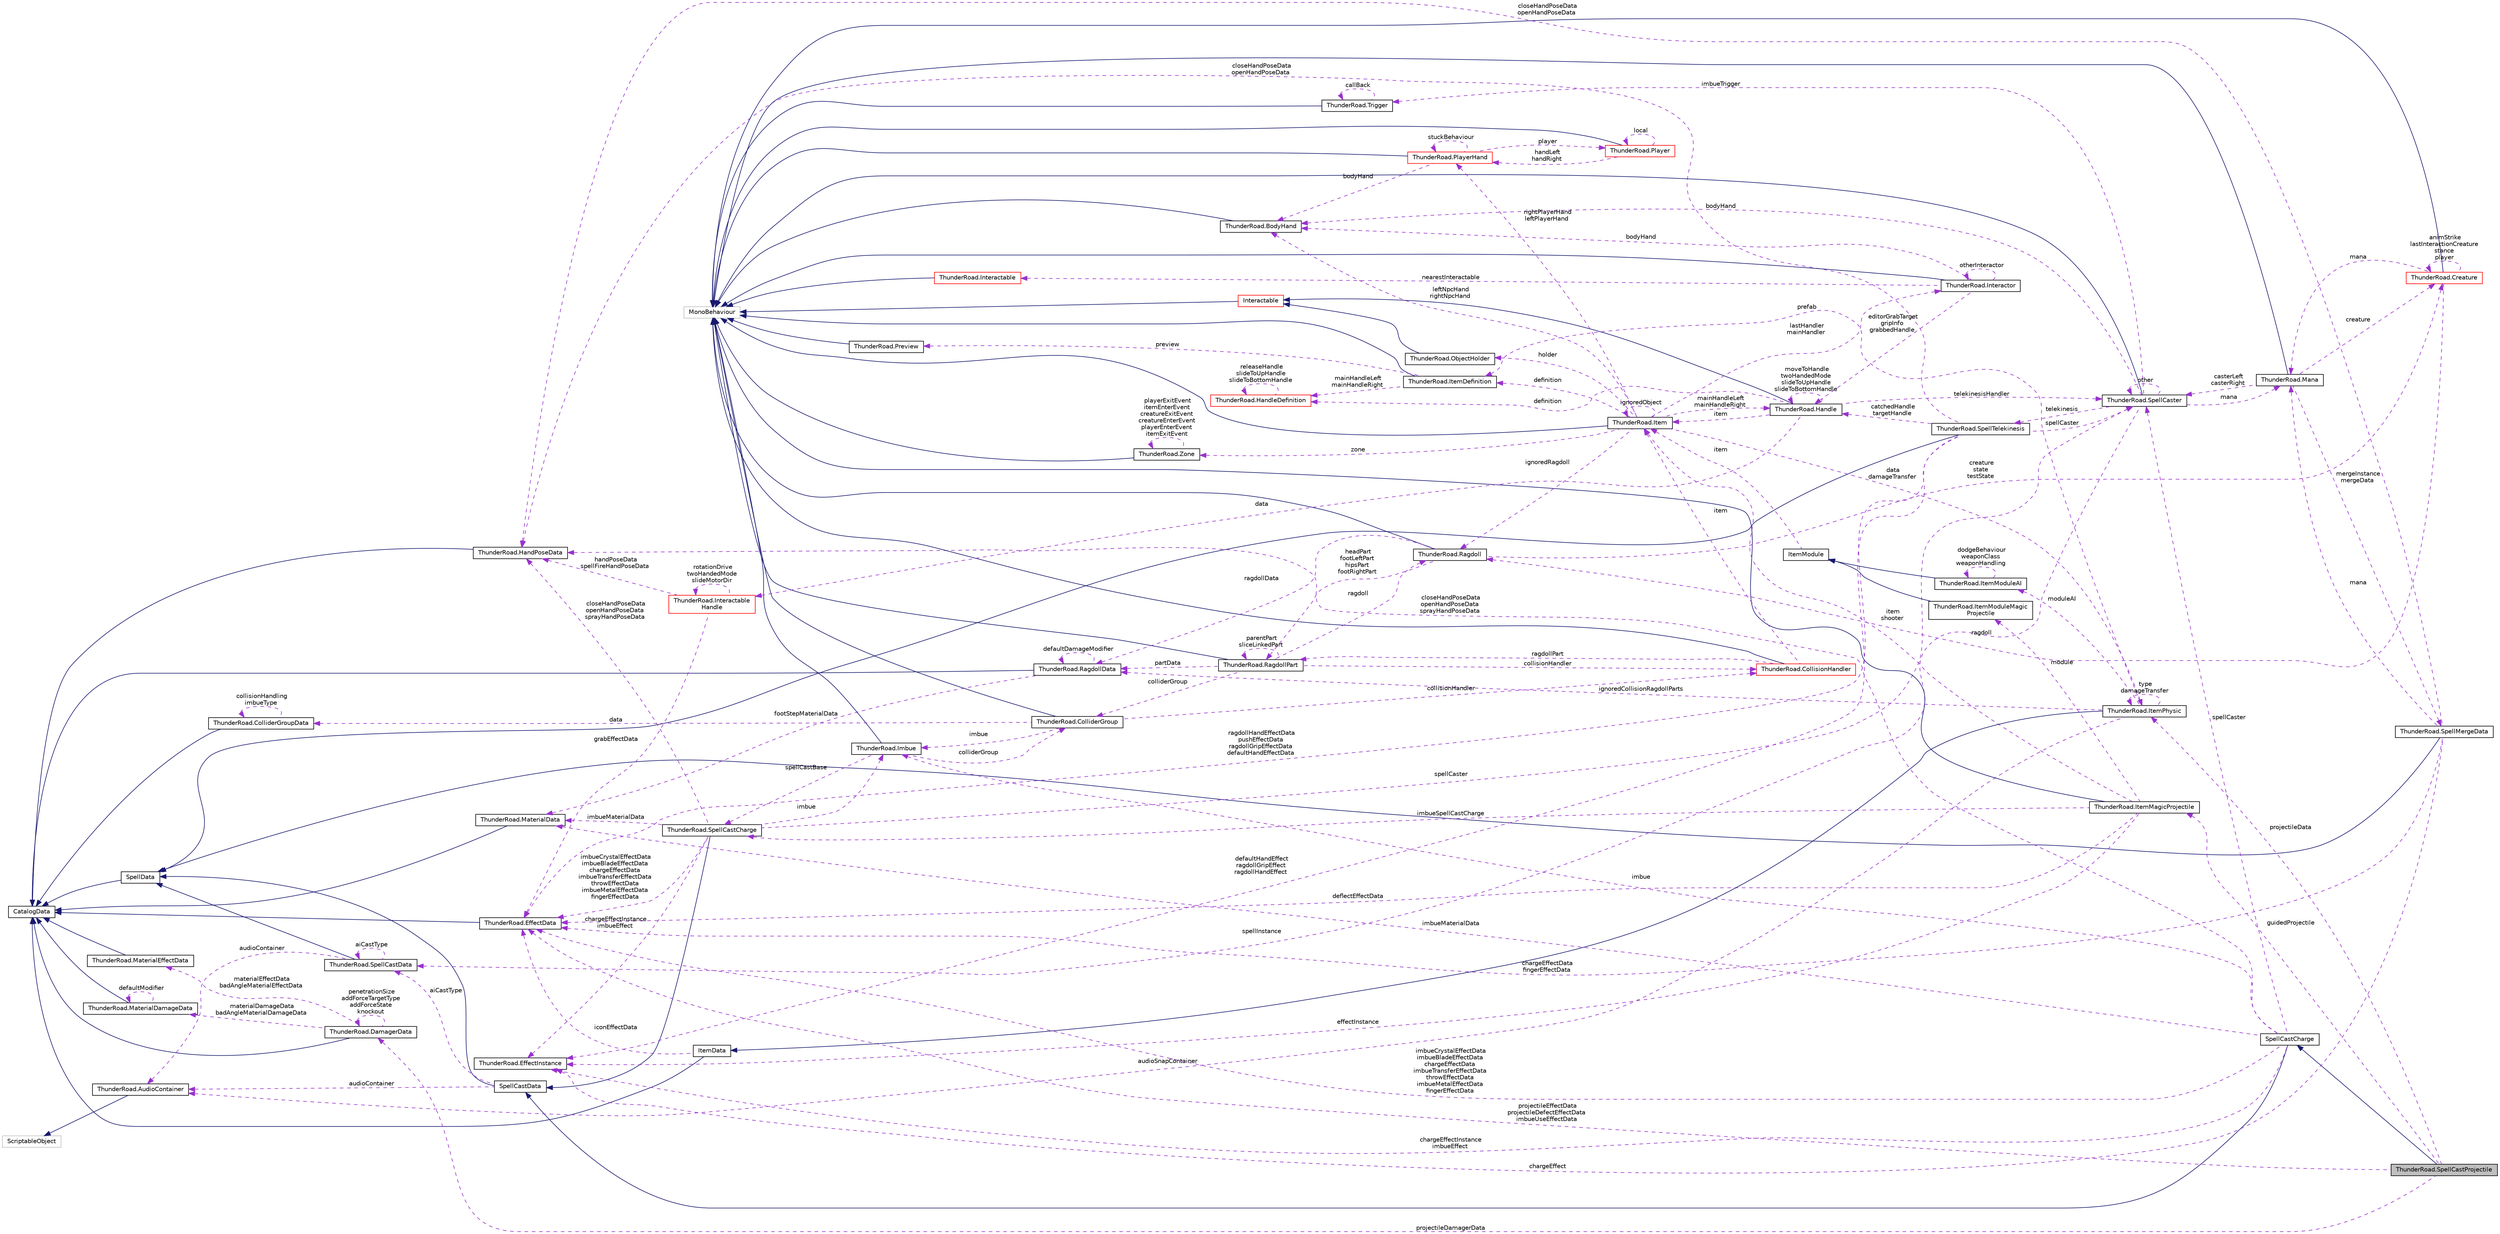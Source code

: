 digraph "ThunderRoad.SpellCastProjectile"
{
 // LATEX_PDF_SIZE
  edge [fontname="Helvetica",fontsize="10",labelfontname="Helvetica",labelfontsize="10"];
  node [fontname="Helvetica",fontsize="10",shape=record];
  rankdir="LR";
  Node1 [label="ThunderRoad.SpellCastProjectile",height=0.2,width=0.4,color="black", fillcolor="grey75", style="filled", fontcolor="black",tooltip="Class SpellCastProjectile. Implements the ThunderRoad.SpellCastCharge"];
  Node2 -> Node1 [dir="back",color="midnightblue",fontsize="10",style="solid",fontname="Helvetica"];
  Node2 [label="SpellCastCharge",height=0.2,width=0.4,color="black", fillcolor="white", style="filled",URL="$class_thunder_road_1_1_spell_cast_charge.html",tooltip="Class SpellCastCharge. Implements the ThunderRoad.SpellCastData"];
  Node3 -> Node2 [dir="back",color="midnightblue",fontsize="10",style="solid",fontname="Helvetica"];
  Node3 [label="SpellCastData",height=0.2,width=0.4,color="black", fillcolor="white", style="filled",URL="$class_thunder_road_1_1_spell_cast_data.html",tooltip="Class SpellCastData. Implements the ThunderRoad.SpellData"];
  Node4 -> Node3 [dir="back",color="midnightblue",fontsize="10",style="solid",fontname="Helvetica"];
  Node4 [label="SpellData",height=0.2,width=0.4,color="black", fillcolor="white", style="filled",URL="$class_thunder_road_1_1_spell_data.html",tooltip="Class SpellData. Implements the ThunderRoad.CatalogData"];
  Node5 -> Node4 [dir="back",color="midnightblue",fontsize="10",style="solid",fontname="Helvetica"];
  Node5 [label="CatalogData",height=0.2,width=0.4,color="black", fillcolor="white", style="filled",URL="$class_thunder_road_1_1_catalog_data.html",tooltip="Class CatalogData."];
  Node6 -> Node3 [dir="back",color="darkorchid3",fontsize="10",style="dashed",label=" audioContainer" ,fontname="Helvetica"];
  Node6 [label="ThunderRoad.AudioContainer",height=0.2,width=0.4,color="black", fillcolor="white", style="filled",URL="$class_thunder_road_1_1_audio_container.html",tooltip="Class AudioContainer. Implements the UnityEngine.ScriptableObject"];
  Node7 -> Node6 [dir="back",color="midnightblue",fontsize="10",style="solid",fontname="Helvetica"];
  Node7 [label="ScriptableObject",height=0.2,width=0.4,color="grey75", fillcolor="white", style="filled",tooltip=" "];
  Node8 -> Node3 [dir="back",color="darkorchid3",fontsize="10",style="dashed",label=" aiCastType" ,fontname="Helvetica"];
  Node8 [label="ThunderRoad.SpellCastData",height=0.2,width=0.4,color="black", fillcolor="white", style="filled",URL="$class_thunder_road_1_1_spell_cast_data.html",tooltip="Class SpellCastData. Implements the ThunderRoad.SpellData"];
  Node4 -> Node8 [dir="back",color="midnightblue",fontsize="10",style="solid",fontname="Helvetica"];
  Node6 -> Node8 [dir="back",color="darkorchid3",fontsize="10",style="dashed",label=" audioContainer" ,fontname="Helvetica"];
  Node8 -> Node8 [dir="back",color="darkorchid3",fontsize="10",style="dashed",label=" aiCastType" ,fontname="Helvetica"];
  Node9 -> Node2 [dir="back",color="darkorchid3",fontsize="10",style="dashed",label=" imbueMaterialData" ,fontname="Helvetica"];
  Node9 [label="ThunderRoad.MaterialData",height=0.2,width=0.4,color="black", fillcolor="white", style="filled",URL="$class_thunder_road_1_1_material_data.html",tooltip="Class MaterialData. Implements the ThunderRoad.CatalogData"];
  Node5 -> Node9 [dir="back",color="midnightblue",fontsize="10",style="solid",fontname="Helvetica"];
  Node10 -> Node2 [dir="back",color="darkorchid3",fontsize="10",style="dashed",label=" imbueCrystalEffectData\nimbueBladeEffectData\nchargeEffectData\nimbueTransferEffectData\nthrowEffectData\nimbueMetalEffectData\nfingerEffectData" ,fontname="Helvetica"];
  Node10 [label="ThunderRoad.EffectData",height=0.2,width=0.4,color="black", fillcolor="white", style="filled",URL="$class_thunder_road_1_1_effect_data.html",tooltip="Class EffectData. Implements the ThunderRoad.CatalogData"];
  Node5 -> Node10 [dir="back",color="midnightblue",fontsize="10",style="solid",fontname="Helvetica"];
  Node11 -> Node2 [dir="back",color="darkorchid3",fontsize="10",style="dashed",label=" closeHandPoseData\nopenHandPoseData\nsprayHandPoseData" ,fontname="Helvetica"];
  Node11 [label="ThunderRoad.HandPoseData",height=0.2,width=0.4,color="black", fillcolor="white", style="filled",URL="$class_thunder_road_1_1_hand_pose_data.html",tooltip="Class HandPoseData. Implements the ThunderRoad.CatalogData"];
  Node5 -> Node11 [dir="back",color="midnightblue",fontsize="10",style="solid",fontname="Helvetica"];
  Node12 -> Node2 [dir="back",color="darkorchid3",fontsize="10",style="dashed",label=" spellCaster" ,fontname="Helvetica"];
  Node12 [label="ThunderRoad.SpellCaster",height=0.2,width=0.4,color="black", fillcolor="white", style="filled",URL="$class_thunder_road_1_1_spell_caster.html",tooltip="Class SpellCaster. Implements the UnityEngine.MonoBehaviour"];
  Node13 -> Node12 [dir="back",color="midnightblue",fontsize="10",style="solid",fontname="Helvetica"];
  Node13 [label="MonoBehaviour",height=0.2,width=0.4,color="grey75", fillcolor="white", style="filled",tooltip=" "];
  Node14 -> Node12 [dir="back",color="darkorchid3",fontsize="10",style="dashed",label=" telekinesis" ,fontname="Helvetica"];
  Node14 [label="ThunderRoad.SpellTelekinesis",height=0.2,width=0.4,color="black", fillcolor="white", style="filled",URL="$class_thunder_road_1_1_spell_telekinesis.html",tooltip="Class SpellTelekinesis. Implements the ThunderRoad.SpellData"];
  Node4 -> Node14 [dir="back",color="midnightblue",fontsize="10",style="solid",fontname="Helvetica"];
  Node10 -> Node14 [dir="back",color="darkorchid3",fontsize="10",style="dashed",label=" ragdollHandEffectData\npushEffectData\nragdollGripEffectData\ndefaultHandEffectData" ,fontname="Helvetica"];
  Node11 -> Node14 [dir="back",color="darkorchid3",fontsize="10",style="dashed",label=" closeHandPoseData\nopenHandPoseData" ,fontname="Helvetica"];
  Node12 -> Node14 [dir="back",color="darkorchid3",fontsize="10",style="dashed",label=" spellCaster" ,fontname="Helvetica"];
  Node15 -> Node14 [dir="back",color="darkorchid3",fontsize="10",style="dashed",label=" catchedHandle\ntargetHandle" ,fontname="Helvetica"];
  Node15 [label="ThunderRoad.Handle",height=0.2,width=0.4,color="black", fillcolor="white", style="filled",URL="$class_thunder_road_1_1_handle.html",tooltip="Class Handle. Implements the ThunderRoad.Interactable"];
  Node16 -> Node15 [dir="back",color="midnightblue",fontsize="10",style="solid",fontname="Helvetica"];
  Node16 [label="Interactable",height=0.2,width=0.4,color="red", fillcolor="white", style="filled",URL="$class_thunder_road_1_1_interactable.html",tooltip="Class Interactable. Implements the UnityEngine.MonoBehaviour"];
  Node13 -> Node16 [dir="back",color="midnightblue",fontsize="10",style="solid",fontname="Helvetica"];
  Node22 -> Node15 [dir="back",color="darkorchid3",fontsize="10",style="dashed",label=" definition" ,fontname="Helvetica"];
  Node22 [label="ThunderRoad.HandleDefinition",height=0.2,width=0.4,color="red", fillcolor="white", style="filled",URL="$class_thunder_road_1_1_handle_definition.html",tooltip="Class HandleDefinition. Implements the ThunderRoad.InteractableDefinition"];
  Node22 -> Node22 [dir="back",color="darkorchid3",fontsize="10",style="dashed",label=" releaseHandle\nslideToUpHandle\nslideToBottomHandle" ,fontname="Helvetica"];
  Node25 -> Node15 [dir="back",color="darkorchid3",fontsize="10",style="dashed",label=" data" ,fontname="Helvetica"];
  Node25 [label="ThunderRoad.Interactable\lHandle",height=0.2,width=0.4,color="red", fillcolor="white", style="filled",URL="$class_thunder_road_1_1_interactable_handle.html",tooltip="Class InteractableHandle. Implements the ThunderRoad.InteractableData"];
  Node10 -> Node25 [dir="back",color="darkorchid3",fontsize="10",style="dashed",label=" grabEffectData" ,fontname="Helvetica"];
  Node25 -> Node25 [dir="back",color="darkorchid3",fontsize="10",style="dashed",label=" rotationDrive\ntwoHandedMode\nslideMotorDir" ,fontname="Helvetica"];
  Node11 -> Node25 [dir="back",color="darkorchid3",fontsize="10",style="dashed",label=" handPoseData\nspellFireHandPoseData" ,fontname="Helvetica"];
  Node12 -> Node15 [dir="back",color="darkorchid3",fontsize="10",style="dashed",label=" telekinesisHandler" ,fontname="Helvetica"];
  Node15 -> Node15 [dir="back",color="darkorchid3",fontsize="10",style="dashed",label=" moveToHandle\ntwoHandedMode\nslideToUpHandle\nslideToBottomHandle" ,fontname="Helvetica"];
  Node27 -> Node15 [dir="back",color="darkorchid3",fontsize="10",style="dashed",label=" item" ,fontname="Helvetica"];
  Node27 [label="ThunderRoad.Item",height=0.2,width=0.4,color="black", fillcolor="white", style="filled",URL="$class_thunder_road_1_1_item.html",tooltip="Class Item. Implements the UnityEngine.MonoBehaviour"];
  Node13 -> Node27 [dir="back",color="midnightblue",fontsize="10",style="solid",fontname="Helvetica"];
  Node28 -> Node27 [dir="back",color="darkorchid3",fontsize="10",style="dashed",label=" lastHandler\nmainHandler" ,fontname="Helvetica"];
  Node28 [label="ThunderRoad.Interactor",height=0.2,width=0.4,color="black", fillcolor="white", style="filled",URL="$class_thunder_road_1_1_interactor.html",tooltip="Class Interactor. Implements the UnityEngine.MonoBehaviour"];
  Node13 -> Node28 [dir="back",color="midnightblue",fontsize="10",style="solid",fontname="Helvetica"];
  Node28 -> Node28 [dir="back",color="darkorchid3",fontsize="10",style="dashed",label=" otherInteractor" ,fontname="Helvetica"];
  Node15 -> Node28 [dir="back",color="darkorchid3",fontsize="10",style="dashed",label=" editorGrabTarget\ngripInfo\ngrabbedHandle" ,fontname="Helvetica"];
  Node29 -> Node28 [dir="back",color="darkorchid3",fontsize="10",style="dashed",label=" nearestInteractable" ,fontname="Helvetica"];
  Node29 [label="ThunderRoad.Interactable",height=0.2,width=0.4,color="red", fillcolor="white", style="filled",URL="$class_thunder_road_1_1_interactable.html",tooltip="Class Interactable. Implements the UnityEngine.MonoBehaviour"];
  Node13 -> Node29 [dir="back",color="midnightblue",fontsize="10",style="solid",fontname="Helvetica"];
  Node30 -> Node28 [dir="back",color="darkorchid3",fontsize="10",style="dashed",label=" bodyHand" ,fontname="Helvetica"];
  Node30 [label="ThunderRoad.BodyHand",height=0.2,width=0.4,color="black", fillcolor="white", style="filled",URL="$class_thunder_road_1_1_body_hand.html",tooltip="Class BodyHand. Implements the UnityEngine.MonoBehaviour"];
  Node13 -> Node30 [dir="back",color="midnightblue",fontsize="10",style="solid",fontname="Helvetica"];
  Node31 -> Node27 [dir="back",color="darkorchid3",fontsize="10",style="dashed",label=" definition" ,fontname="Helvetica"];
  Node31 [label="ThunderRoad.ItemDefinition",height=0.2,width=0.4,color="black", fillcolor="white", style="filled",URL="$class_thunder_road_1_1_item_definition.html",tooltip="Class ItemDefinition. Implements the UnityEngine.MonoBehaviour"];
  Node13 -> Node31 [dir="back",color="midnightblue",fontsize="10",style="solid",fontname="Helvetica"];
  Node22 -> Node31 [dir="back",color="darkorchid3",fontsize="10",style="dashed",label=" mainHandleLeft\nmainHandleRight" ,fontname="Helvetica"];
  Node32 -> Node31 [dir="back",color="darkorchid3",fontsize="10",style="dashed",label=" preview" ,fontname="Helvetica"];
  Node32 [label="ThunderRoad.Preview",height=0.2,width=0.4,color="black", fillcolor="white", style="filled",URL="$class_thunder_road_1_1_preview.html",tooltip="Class Preview. Implements the UnityEngine.MonoBehaviour"];
  Node13 -> Node32 [dir="back",color="midnightblue",fontsize="10",style="solid",fontname="Helvetica"];
  Node33 -> Node27 [dir="back",color="darkorchid3",fontsize="10",style="dashed",label=" ignoredRagdoll" ,fontname="Helvetica"];
  Node33 [label="ThunderRoad.Ragdoll",height=0.2,width=0.4,color="black", fillcolor="white", style="filled",URL="$class_thunder_road_1_1_ragdoll.html",tooltip="Class Ragdoll. Implements the UnityEngine.MonoBehaviour"];
  Node13 -> Node33 [dir="back",color="midnightblue",fontsize="10",style="solid",fontname="Helvetica"];
  Node34 -> Node33 [dir="back",color="darkorchid3",fontsize="10",style="dashed",label=" ragdollData" ,fontname="Helvetica"];
  Node34 [label="ThunderRoad.RagdollData",height=0.2,width=0.4,color="black", fillcolor="white", style="filled",URL="$class_thunder_road_1_1_ragdoll_data.html",tooltip="Class RagdollData. Implements the ThunderRoad.CatalogData"];
  Node5 -> Node34 [dir="back",color="midnightblue",fontsize="10",style="solid",fontname="Helvetica"];
  Node9 -> Node34 [dir="back",color="darkorchid3",fontsize="10",style="dashed",label=" footStepMaterialData" ,fontname="Helvetica"];
  Node34 -> Node34 [dir="back",color="darkorchid3",fontsize="10",style="dashed",label=" defaultDamageModifier" ,fontname="Helvetica"];
  Node35 -> Node33 [dir="back",color="darkorchid3",fontsize="10",style="dashed",label=" headPart\nfootLeftPart\nhipsPart\nfootRightPart" ,fontname="Helvetica"];
  Node35 [label="ThunderRoad.RagdollPart",height=0.2,width=0.4,color="black", fillcolor="white", style="filled",URL="$class_thunder_road_1_1_ragdoll_part.html",tooltip="Class RagdollPart. Implements the UnityEngine.MonoBehaviour"];
  Node13 -> Node35 [dir="back",color="midnightblue",fontsize="10",style="solid",fontname="Helvetica"];
  Node36 -> Node35 [dir="back",color="darkorchid3",fontsize="10",style="dashed",label=" collisionHandler" ,fontname="Helvetica"];
  Node36 [label="ThunderRoad.CollisionHandler",height=0.2,width=0.4,color="red", fillcolor="white", style="filled",URL="$class_thunder_road_1_1_collision_handler.html",tooltip="Class CollisionHandler. Implements the UnityEngine.MonoBehaviour"];
  Node13 -> Node36 [dir="back",color="midnightblue",fontsize="10",style="solid",fontname="Helvetica"];
  Node35 -> Node36 [dir="back",color="darkorchid3",fontsize="10",style="dashed",label=" ragdollPart" ,fontname="Helvetica"];
  Node27 -> Node36 [dir="back",color="darkorchid3",fontsize="10",style="dashed",label=" item" ,fontname="Helvetica"];
  Node34 -> Node35 [dir="back",color="darkorchid3",fontsize="10",style="dashed",label=" partData" ,fontname="Helvetica"];
  Node35 -> Node35 [dir="back",color="darkorchid3",fontsize="10",style="dashed",label=" parentPart\nsliceLinkedPart" ,fontname="Helvetica"];
  Node33 -> Node35 [dir="back",color="darkorchid3",fontsize="10",style="dashed",label=" ragdoll" ,fontname="Helvetica"];
  Node39 -> Node35 [dir="back",color="darkorchid3",fontsize="10",style="dashed",label=" colliderGroup" ,fontname="Helvetica"];
  Node39 [label="ThunderRoad.ColliderGroup",height=0.2,width=0.4,color="black", fillcolor="white", style="filled",URL="$class_thunder_road_1_1_collider_group.html",tooltip="Class ColliderGroup. Implements the UnityEngine.MonoBehaviour"];
  Node13 -> Node39 [dir="back",color="midnightblue",fontsize="10",style="solid",fontname="Helvetica"];
  Node36 -> Node39 [dir="back",color="darkorchid3",fontsize="10",style="dashed",label=" collisionHandler" ,fontname="Helvetica"];
  Node40 -> Node39 [dir="back",color="darkorchid3",fontsize="10",style="dashed",label=" data" ,fontname="Helvetica"];
  Node40 [label="ThunderRoad.ColliderGroupData",height=0.2,width=0.4,color="black", fillcolor="white", style="filled",URL="$class_thunder_road_1_1_collider_group_data.html",tooltip="Class ColliderGroupData. Implements the ThunderRoad.CatalogData"];
  Node5 -> Node40 [dir="back",color="midnightblue",fontsize="10",style="solid",fontname="Helvetica"];
  Node40 -> Node40 [dir="back",color="darkorchid3",fontsize="10",style="dashed",label=" collisionHandling\nimbueType" ,fontname="Helvetica"];
  Node41 -> Node39 [dir="back",color="darkorchid3",fontsize="10",style="dashed",label=" imbue" ,fontname="Helvetica"];
  Node41 [label="ThunderRoad.Imbue",height=0.2,width=0.4,color="black", fillcolor="white", style="filled",URL="$class_thunder_road_1_1_imbue.html",tooltip="Class Imbue. Implements the UnityEngine.MonoBehaviour"];
  Node13 -> Node41 [dir="back",color="midnightblue",fontsize="10",style="solid",fontname="Helvetica"];
  Node39 -> Node41 [dir="back",color="darkorchid3",fontsize="10",style="dashed",label=" colliderGroup" ,fontname="Helvetica"];
  Node42 -> Node41 [dir="back",color="darkorchid3",fontsize="10",style="dashed",label=" spellCastBase" ,fontname="Helvetica"];
  Node42 [label="ThunderRoad.SpellCastCharge",height=0.2,width=0.4,color="black", fillcolor="white", style="filled",URL="$class_thunder_road_1_1_spell_cast_charge.html",tooltip="Class SpellCastCharge. Implements the ThunderRoad.SpellCastData"];
  Node3 -> Node42 [dir="back",color="midnightblue",fontsize="10",style="solid",fontname="Helvetica"];
  Node9 -> Node42 [dir="back",color="darkorchid3",fontsize="10",style="dashed",label=" imbueMaterialData" ,fontname="Helvetica"];
  Node10 -> Node42 [dir="back",color="darkorchid3",fontsize="10",style="dashed",label=" imbueCrystalEffectData\nimbueBladeEffectData\nchargeEffectData\nimbueTransferEffectData\nthrowEffectData\nimbueMetalEffectData\nfingerEffectData" ,fontname="Helvetica"];
  Node11 -> Node42 [dir="back",color="darkorchid3",fontsize="10",style="dashed",label=" closeHandPoseData\nopenHandPoseData\nsprayHandPoseData" ,fontname="Helvetica"];
  Node12 -> Node42 [dir="back",color="darkorchid3",fontsize="10",style="dashed",label=" spellCaster" ,fontname="Helvetica"];
  Node41 -> Node42 [dir="back",color="darkorchid3",fontsize="10",style="dashed",label=" imbue" ,fontname="Helvetica"];
  Node38 -> Node42 [dir="back",color="darkorchid3",fontsize="10",style="dashed",label=" chargeEffectInstance\nimbueEffect" ,fontname="Helvetica"];
  Node38 [label="ThunderRoad.EffectInstance",height=0.2,width=0.4,color="black", fillcolor="white", style="filled",URL="$class_thunder_road_1_1_effect_instance.html",tooltip="Class EffectInstance."];
  Node49 -> Node33 [dir="back",color="darkorchid3",fontsize="10",style="dashed",label=" creature\nstate\ntestState" ,fontname="Helvetica"];
  Node49 [label="ThunderRoad.Creature",height=0.2,width=0.4,color="red", fillcolor="white", style="filled",URL="$class_thunder_road_1_1_creature.html",tooltip="Class Creature. Implements the UnityEngine.MonoBehaviour"];
  Node13 -> Node49 [dir="back",color="midnightblue",fontsize="10",style="solid",fontname="Helvetica"];
  Node33 -> Node49 [dir="back",color="darkorchid3",fontsize="10",style="dashed",label=" ragdoll" ,fontname="Helvetica"];
  Node49 -> Node49 [dir="back",color="darkorchid3",fontsize="10",style="dashed",label=" animStrike\nlastInteractionCreature\nstance\nplayer" ,fontname="Helvetica"];
  Node76 -> Node49 [dir="back",color="darkorchid3",fontsize="10",style="dashed",label=" mana" ,fontname="Helvetica"];
  Node76 [label="ThunderRoad.Mana",height=0.2,width=0.4,color="black", fillcolor="white", style="filled",URL="$class_thunder_road_1_1_mana.html",tooltip="Class Mana. Implements the UnityEngine.MonoBehaviour"];
  Node13 -> Node76 [dir="back",color="midnightblue",fontsize="10",style="solid",fontname="Helvetica"];
  Node77 -> Node76 [dir="back",color="darkorchid3",fontsize="10",style="dashed",label=" mergeInstance\nmergeData" ,fontname="Helvetica"];
  Node77 [label="ThunderRoad.SpellMergeData",height=0.2,width=0.4,color="black", fillcolor="white", style="filled",URL="$class_thunder_road_1_1_spell_merge_data.html",tooltip="Class SpellMergeData. Implements the ThunderRoad.SpellData"];
  Node4 -> Node77 [dir="back",color="midnightblue",fontsize="10",style="solid",fontname="Helvetica"];
  Node10 -> Node77 [dir="back",color="darkorchid3",fontsize="10",style="dashed",label=" chargeEffectData\nfingerEffectData" ,fontname="Helvetica"];
  Node11 -> Node77 [dir="back",color="darkorchid3",fontsize="10",style="dashed",label=" closeHandPoseData\nopenHandPoseData" ,fontname="Helvetica"];
  Node76 -> Node77 [dir="back",color="darkorchid3",fontsize="10",style="dashed",label=" mana" ,fontname="Helvetica"];
  Node38 -> Node77 [dir="back",color="darkorchid3",fontsize="10",style="dashed",label=" chargeEffect" ,fontname="Helvetica"];
  Node12 -> Node76 [dir="back",color="darkorchid3",fontsize="10",style="dashed",label=" casterLeft\ncasterRight" ,fontname="Helvetica"];
  Node49 -> Node76 [dir="back",color="darkorchid3",fontsize="10",style="dashed",label=" creature" ,fontname="Helvetica"];
  Node89 -> Node27 [dir="back",color="darkorchid3",fontsize="10",style="dashed",label=" data\ndamageTransfer" ,fontname="Helvetica"];
  Node89 [label="ThunderRoad.ItemPhysic",height=0.2,width=0.4,color="black", fillcolor="white", style="filled",URL="$class_thunder_road_1_1_item_physic.html",tooltip="Class ItemPhysic. Implements the ThunderRoad.ItemData"];
  Node90 -> Node89 [dir="back",color="midnightblue",fontsize="10",style="solid",fontname="Helvetica"];
  Node90 [label="ItemData",height=0.2,width=0.4,color="black", fillcolor="white", style="filled",URL="$class_thunder_road_1_1_item_data.html",tooltip="Class ItemData. Implements the ThunderRoad.CatalogData"];
  Node5 -> Node90 [dir="back",color="midnightblue",fontsize="10",style="solid",fontname="Helvetica"];
  Node10 -> Node90 [dir="back",color="darkorchid3",fontsize="10",style="dashed",label=" iconEffectData" ,fontname="Helvetica"];
  Node34 -> Node89 [dir="back",color="darkorchid3",fontsize="10",style="dashed",label=" ignoredCollisionRagdollParts" ,fontname="Helvetica"];
  Node31 -> Node89 [dir="back",color="darkorchid3",fontsize="10",style="dashed",label=" prefab" ,fontname="Helvetica"];
  Node6 -> Node89 [dir="back",color="darkorchid3",fontsize="10",style="dashed",label=" audioSnapContainer" ,fontname="Helvetica"];
  Node89 -> Node89 [dir="back",color="darkorchid3",fontsize="10",style="dashed",label=" type\ndamageTransfer" ,fontname="Helvetica"];
  Node91 -> Node89 [dir="back",color="darkorchid3",fontsize="10",style="dashed",label=" moduleAI" ,fontname="Helvetica"];
  Node91 [label="ThunderRoad.ItemModuleAI",height=0.2,width=0.4,color="black", fillcolor="white", style="filled",URL="$class_thunder_road_1_1_item_module_a_i.html",tooltip="Class ItemModuleAI. Implements the ThunderRoad.ItemModule"];
  Node72 -> Node91 [dir="back",color="midnightblue",fontsize="10",style="solid",fontname="Helvetica"];
  Node72 [label="ItemModule",height=0.2,width=0.4,color="black", fillcolor="white", style="filled",URL="$class_thunder_road_1_1_item_module.html",tooltip="Class ItemModule."];
  Node27 -> Node72 [dir="back",color="darkorchid3",fontsize="10",style="dashed",label=" item" ,fontname="Helvetica"];
  Node91 -> Node91 [dir="back",color="darkorchid3",fontsize="10",style="dashed",label=" dodgeBehaviour\nweaponClass\nweaponHandling" ,fontname="Helvetica"];
  Node92 -> Node27 [dir="back",color="darkorchid3",fontsize="10",style="dashed",label=" holder" ,fontname="Helvetica"];
  Node92 [label="ThunderRoad.ObjectHolder",height=0.2,width=0.4,color="black", fillcolor="white", style="filled",URL="$class_thunder_road_1_1_object_holder.html",tooltip="Class ObjectHolder. Implements the ThunderRoad.Interactable"];
  Node16 -> Node92 [dir="back",color="midnightblue",fontsize="10",style="solid",fontname="Helvetica"];
  Node15 -> Node27 [dir="back",color="darkorchid3",fontsize="10",style="dashed",label=" mainHandleLeft\nmainHandleRight" ,fontname="Helvetica"];
  Node27 -> Node27 [dir="back",color="darkorchid3",fontsize="10",style="dashed",label=" ignoredObject" ,fontname="Helvetica"];
  Node93 -> Node27 [dir="back",color="darkorchid3",fontsize="10",style="dashed",label=" zone" ,fontname="Helvetica"];
  Node93 [label="ThunderRoad.Zone",height=0.2,width=0.4,color="black", fillcolor="white", style="filled",URL="$class_thunder_road_1_1_zone.html",tooltip="Class Zone. Implements the UnityEngine.MonoBehaviour"];
  Node13 -> Node93 [dir="back",color="midnightblue",fontsize="10",style="solid",fontname="Helvetica"];
  Node93 -> Node93 [dir="back",color="darkorchid3",fontsize="10",style="dashed",label=" playerExitEvent\nitemEnterEvent\ncreatureExitEvent\ncreatureEnterEvent\nplayerEnterEvent\nitemExitEvent" ,fontname="Helvetica"];
  Node30 -> Node27 [dir="back",color="darkorchid3",fontsize="10",style="dashed",label=" leftNpcHand\nrightNpcHand" ,fontname="Helvetica"];
  Node68 -> Node27 [dir="back",color="darkorchid3",fontsize="10",style="dashed",label=" rightPlayerHand\nleftPlayerHand" ,fontname="Helvetica"];
  Node68 [label="ThunderRoad.PlayerHand",height=0.2,width=0.4,color="red", fillcolor="white", style="filled",URL="$class_thunder_road_1_1_player_hand.html",tooltip="Class PlayerHand. Implements the UnityEngine.MonoBehaviour"];
  Node13 -> Node68 [dir="back",color="midnightblue",fontsize="10",style="solid",fontname="Helvetica"];
  Node60 -> Node68 [dir="back",color="darkorchid3",fontsize="10",style="dashed",label=" player" ,fontname="Helvetica"];
  Node60 [label="ThunderRoad.Player",height=0.2,width=0.4,color="red", fillcolor="white", style="filled",URL="$class_thunder_road_1_1_player.html",tooltip="Class Player. Implements the UnityEngine.MonoBehaviour"];
  Node13 -> Node60 [dir="back",color="midnightblue",fontsize="10",style="solid",fontname="Helvetica"];
  Node60 -> Node60 [dir="back",color="darkorchid3",fontsize="10",style="dashed",label=" local" ,fontname="Helvetica"];
  Node68 -> Node60 [dir="back",color="darkorchid3",fontsize="10",style="dashed",label=" handLeft\nhandRight" ,fontname="Helvetica"];
  Node30 -> Node68 [dir="back",color="darkorchid3",fontsize="10",style="dashed",label=" bodyHand" ,fontname="Helvetica"];
  Node68 -> Node68 [dir="back",color="darkorchid3",fontsize="10",style="dashed",label=" stuckBehaviour" ,fontname="Helvetica"];
  Node38 -> Node14 [dir="back",color="darkorchid3",fontsize="10",style="dashed",label=" defaultHandEffect\nragdollGripEffect\nragdollHandEffect" ,fontname="Helvetica"];
  Node12 -> Node12 [dir="back",color="darkorchid3",fontsize="10",style="dashed",label=" other" ,fontname="Helvetica"];
  Node8 -> Node12 [dir="back",color="darkorchid3",fontsize="10",style="dashed",label=" spellInstance" ,fontname="Helvetica"];
  Node76 -> Node12 [dir="back",color="darkorchid3",fontsize="10",style="dashed",label=" mana" ,fontname="Helvetica"];
  Node94 -> Node12 [dir="back",color="darkorchid3",fontsize="10",style="dashed",label=" imbueTrigger" ,fontname="Helvetica"];
  Node94 [label="ThunderRoad.Trigger",height=0.2,width=0.4,color="black", fillcolor="white", style="filled",URL="$class_thunder_road_1_1_trigger.html",tooltip="Class Trigger. Implements the UnityEngine.MonoBehaviour"];
  Node13 -> Node94 [dir="back",color="midnightblue",fontsize="10",style="solid",fontname="Helvetica"];
  Node94 -> Node94 [dir="back",color="darkorchid3",fontsize="10",style="dashed",label=" callBack" ,fontname="Helvetica"];
  Node30 -> Node12 [dir="back",color="darkorchid3",fontsize="10",style="dashed",label=" bodyHand" ,fontname="Helvetica"];
  Node41 -> Node2 [dir="back",color="darkorchid3",fontsize="10",style="dashed",label=" imbue" ,fontname="Helvetica"];
  Node38 -> Node2 [dir="back",color="darkorchid3",fontsize="10",style="dashed",label=" chargeEffectInstance\nimbueEffect" ,fontname="Helvetica"];
  Node47 -> Node1 [dir="back",color="darkorchid3",fontsize="10",style="dashed",label=" projectileDamagerData" ,fontname="Helvetica"];
  Node47 [label="ThunderRoad.DamagerData",height=0.2,width=0.4,color="black", fillcolor="white", style="filled",URL="$class_thunder_road_1_1_damager_data.html",tooltip="Class DamagerData. Implements the ThunderRoad.CatalogData"];
  Node5 -> Node47 [dir="back",color="midnightblue",fontsize="10",style="solid",fontname="Helvetica"];
  Node47 -> Node47 [dir="back",color="darkorchid3",fontsize="10",style="dashed",label=" penetrationSize\naddForceTargetType\naddForceState\nknockout" ,fontname="Helvetica"];
  Node44 -> Node47 [dir="back",color="darkorchid3",fontsize="10",style="dashed",label=" materialDamageData\nbadAngleMaterialDamageData" ,fontname="Helvetica"];
  Node44 [label="ThunderRoad.MaterialDamageData",height=0.2,width=0.4,color="black", fillcolor="white", style="filled",URL="$class_thunder_road_1_1_material_damage_data.html",tooltip="Class MaterialDamageData. Implements the ThunderRoad.CatalogData"];
  Node5 -> Node44 [dir="back",color="midnightblue",fontsize="10",style="solid",fontname="Helvetica"];
  Node44 -> Node44 [dir="back",color="darkorchid3",fontsize="10",style="dashed",label=" defaultModifier" ,fontname="Helvetica"];
  Node48 -> Node47 [dir="back",color="darkorchid3",fontsize="10",style="dashed",label=" materialEffectData\nbadAngleMaterialEffectData" ,fontname="Helvetica"];
  Node48 [label="ThunderRoad.MaterialEffectData",height=0.2,width=0.4,color="black", fillcolor="white", style="filled",URL="$class_thunder_road_1_1_material_effect_data.html",tooltip="Class MaterialEffectData. Implements the ThunderRoad.CatalogData"];
  Node5 -> Node48 [dir="back",color="midnightblue",fontsize="10",style="solid",fontname="Helvetica"];
  Node10 -> Node1 [dir="back",color="darkorchid3",fontsize="10",style="dashed",label=" projectileEffectData\nprojectileDefectEffectData\nimbueUseEffectData" ,fontname="Helvetica"];
  Node95 -> Node1 [dir="back",color="darkorchid3",fontsize="10",style="dashed",label=" guidedProjectile" ,fontname="Helvetica"];
  Node95 [label="ThunderRoad.ItemMagicProjectile",height=0.2,width=0.4,color="black", fillcolor="white", style="filled",URL="$class_thunder_road_1_1_item_magic_projectile.html",tooltip="Class ItemMagicProjectile. Implements the UnityEngine.MonoBehaviour"];
  Node13 -> Node95 [dir="back",color="midnightblue",fontsize="10",style="solid",fontname="Helvetica"];
  Node10 -> Node95 [dir="back",color="darkorchid3",fontsize="10",style="dashed",label=" deflectEffectData" ,fontname="Helvetica"];
  Node38 -> Node95 [dir="back",color="darkorchid3",fontsize="10",style="dashed",label=" effectInstance" ,fontname="Helvetica"];
  Node96 -> Node95 [dir="back",color="darkorchid3",fontsize="10",style="dashed",label=" module" ,fontname="Helvetica"];
  Node96 [label="ThunderRoad.ItemModuleMagic\lProjectile",height=0.2,width=0.4,color="black", fillcolor="white", style="filled",URL="$class_thunder_road_1_1_item_module_magic_projectile.html",tooltip="Class ItemModuleMagicProjectile. Implements the ThunderRoad.ItemModule"];
  Node72 -> Node96 [dir="back",color="midnightblue",fontsize="10",style="solid",fontname="Helvetica"];
  Node27 -> Node95 [dir="back",color="darkorchid3",fontsize="10",style="dashed",label=" item\nshooter" ,fontname="Helvetica"];
  Node42 -> Node95 [dir="back",color="darkorchid3",fontsize="10",style="dashed",label=" imbueSpellCastCharge" ,fontname="Helvetica"];
  Node89 -> Node1 [dir="back",color="darkorchid3",fontsize="10",style="dashed",label=" projectileData" ,fontname="Helvetica"];
}

